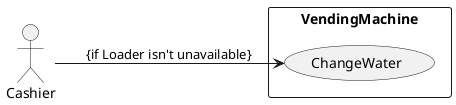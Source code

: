 @startuml
left to right direction

actor Cashier
rectangle VendingMachine {
    usecase ChangeWater
}

Cashier --> ChangeWater : {if Loader isn't unavailable}
@enduml

